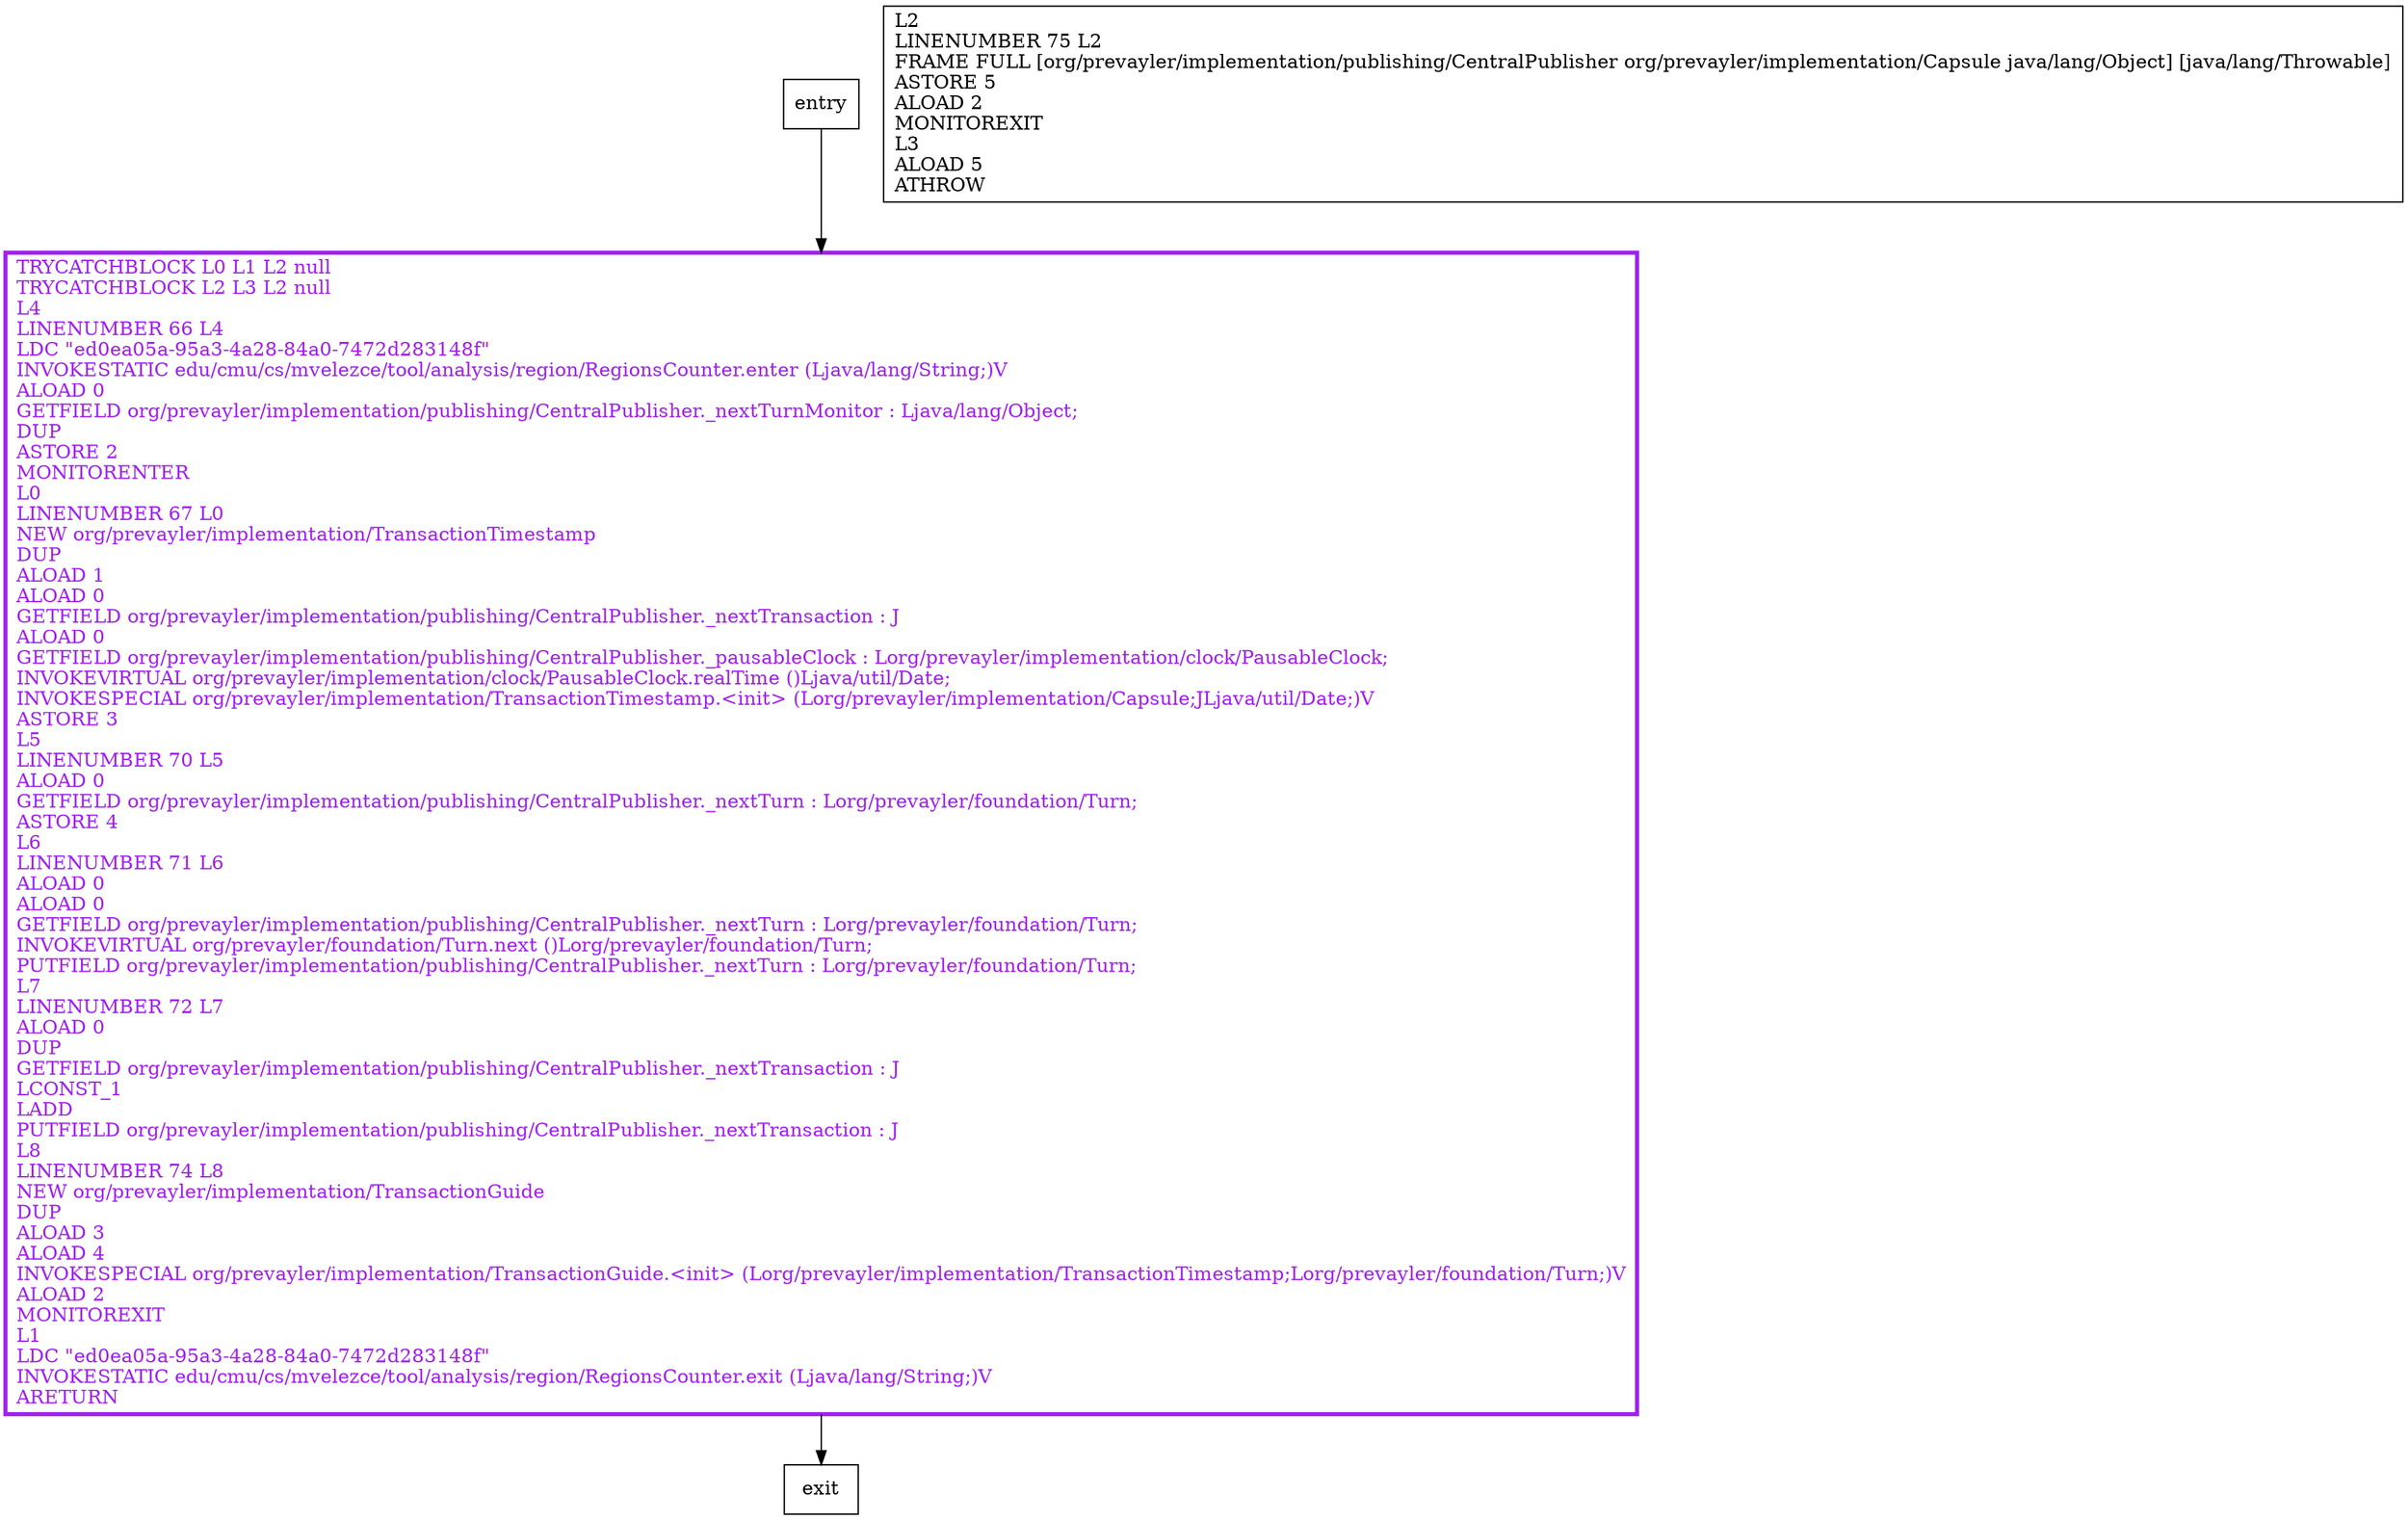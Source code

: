 digraph guideFor {
node [shape=record];
101835842 [label="TRYCATCHBLOCK L0 L1 L2 null\lTRYCATCHBLOCK L2 L3 L2 null\lL4\lLINENUMBER 66 L4\lLDC \"ed0ea05a-95a3-4a28-84a0-7472d283148f\"\lINVOKESTATIC edu/cmu/cs/mvelezce/tool/analysis/region/RegionsCounter.enter (Ljava/lang/String;)V\lALOAD 0\lGETFIELD org/prevayler/implementation/publishing/CentralPublisher._nextTurnMonitor : Ljava/lang/Object;\lDUP\lASTORE 2\lMONITORENTER\lL0\lLINENUMBER 67 L0\lNEW org/prevayler/implementation/TransactionTimestamp\lDUP\lALOAD 1\lALOAD 0\lGETFIELD org/prevayler/implementation/publishing/CentralPublisher._nextTransaction : J\lALOAD 0\lGETFIELD org/prevayler/implementation/publishing/CentralPublisher._pausableClock : Lorg/prevayler/implementation/clock/PausableClock;\lINVOKEVIRTUAL org/prevayler/implementation/clock/PausableClock.realTime ()Ljava/util/Date;\lINVOKESPECIAL org/prevayler/implementation/TransactionTimestamp.\<init\> (Lorg/prevayler/implementation/Capsule;JLjava/util/Date;)V\lASTORE 3\lL5\lLINENUMBER 70 L5\lALOAD 0\lGETFIELD org/prevayler/implementation/publishing/CentralPublisher._nextTurn : Lorg/prevayler/foundation/Turn;\lASTORE 4\lL6\lLINENUMBER 71 L6\lALOAD 0\lALOAD 0\lGETFIELD org/prevayler/implementation/publishing/CentralPublisher._nextTurn : Lorg/prevayler/foundation/Turn;\lINVOKEVIRTUAL org/prevayler/foundation/Turn.next ()Lorg/prevayler/foundation/Turn;\lPUTFIELD org/prevayler/implementation/publishing/CentralPublisher._nextTurn : Lorg/prevayler/foundation/Turn;\lL7\lLINENUMBER 72 L7\lALOAD 0\lDUP\lGETFIELD org/prevayler/implementation/publishing/CentralPublisher._nextTransaction : J\lLCONST_1\lLADD\lPUTFIELD org/prevayler/implementation/publishing/CentralPublisher._nextTransaction : J\lL8\lLINENUMBER 74 L8\lNEW org/prevayler/implementation/TransactionGuide\lDUP\lALOAD 3\lALOAD 4\lINVOKESPECIAL org/prevayler/implementation/TransactionGuide.\<init\> (Lorg/prevayler/implementation/TransactionTimestamp;Lorg/prevayler/foundation/Turn;)V\lALOAD 2\lMONITOREXIT\lL1\lLDC \"ed0ea05a-95a3-4a28-84a0-7472d283148f\"\lINVOKESTATIC edu/cmu/cs/mvelezce/tool/analysis/region/RegionsCounter.exit (Ljava/lang/String;)V\lARETURN\l"];
590305056 [label="L2\lLINENUMBER 75 L2\lFRAME FULL [org/prevayler/implementation/publishing/CentralPublisher org/prevayler/implementation/Capsule java/lang/Object] [java/lang/Throwable]\lASTORE 5\lALOAD 2\lMONITOREXIT\lL3\lALOAD 5\lATHROW\l"];
entry;
exit;
entry -> 101835842;
101835842 -> exit;
101835842[fontcolor="purple", penwidth=3, color="purple"];
}
